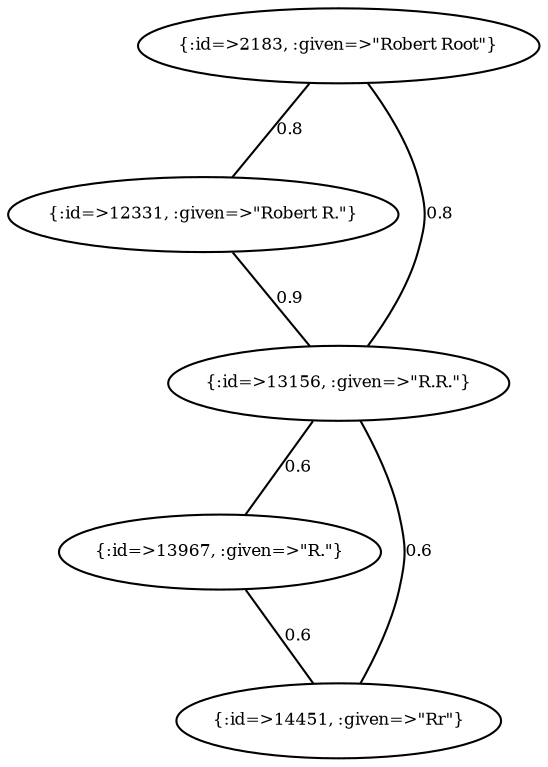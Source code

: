 graph Collector__WeightedGraph {
    "{:id=>2183, :given=>\"Robert Root\"}" [
        fontsize = 8,
        label = "{:id=>2183, :given=>\"Robert Root\"}"
    ]

    "{:id=>12331, :given=>\"Robert R.\"}" [
        fontsize = 8,
        label = "{:id=>12331, :given=>\"Robert R.\"}"
    ]

    "{:id=>13156, :given=>\"R.R.\"}" [
        fontsize = 8,
        label = "{:id=>13156, :given=>\"R.R.\"}"
    ]

    "{:id=>13967, :given=>\"R.\"}" [
        fontsize = 8,
        label = "{:id=>13967, :given=>\"R.\"}"
    ]

    "{:id=>14451, :given=>\"Rr\"}" [
        fontsize = 8,
        label = "{:id=>14451, :given=>\"Rr\"}"
    ]

    "{:id=>2183, :given=>\"Robert Root\"}" -- "{:id=>12331, :given=>\"Robert R.\"}" [
        fontsize = 8,
        label = 0.8
    ]

    "{:id=>2183, :given=>\"Robert Root\"}" -- "{:id=>13156, :given=>\"R.R.\"}" [
        fontsize = 8,
        label = 0.8
    ]

    "{:id=>12331, :given=>\"Robert R.\"}" -- "{:id=>13156, :given=>\"R.R.\"}" [
        fontsize = 8,
        label = 0.9
    ]

    "{:id=>13156, :given=>\"R.R.\"}" -- "{:id=>13967, :given=>\"R.\"}" [
        fontsize = 8,
        label = 0.6
    ]

    "{:id=>13156, :given=>\"R.R.\"}" -- "{:id=>14451, :given=>\"Rr\"}" [
        fontsize = 8,
        label = 0.6
    ]

    "{:id=>13967, :given=>\"R.\"}" -- "{:id=>14451, :given=>\"Rr\"}" [
        fontsize = 8,
        label = 0.6
    ]
}
